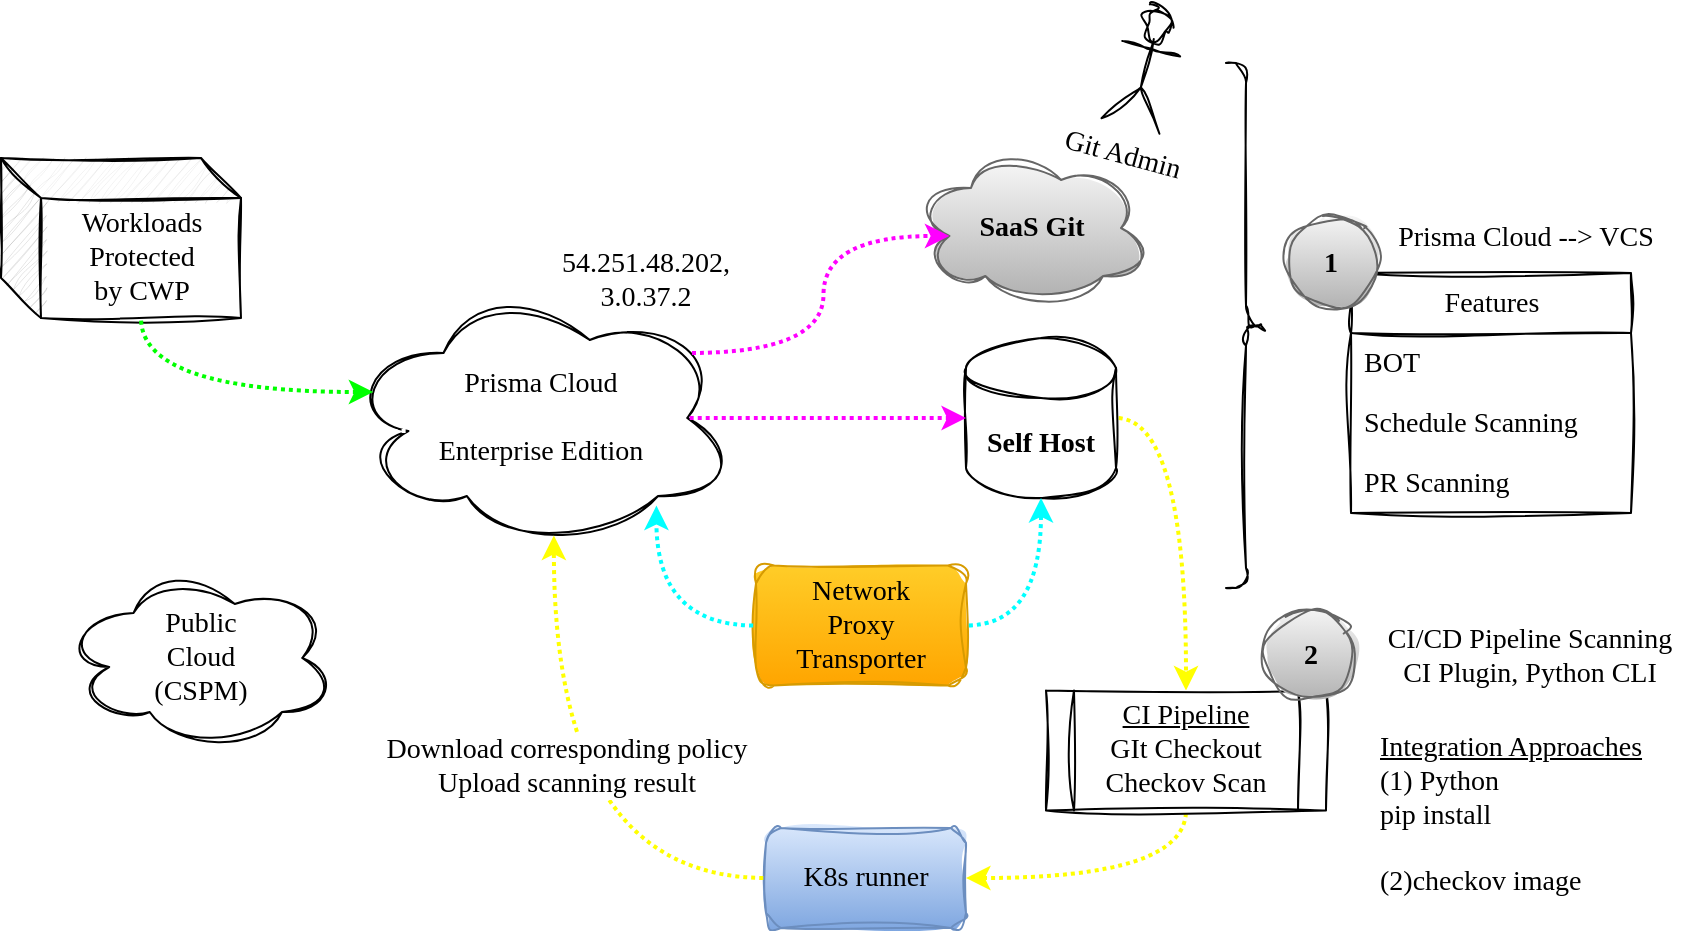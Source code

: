 <mxfile version="24.7.8">
  <diagram name="Page-1" id="Cf96VfZsJOUyNksSCbDR">
    <mxGraphModel dx="989" dy="1759" grid="1" gridSize="10" guides="1" tooltips="1" connect="1" arrows="1" fold="1" page="1" pageScale="1" pageWidth="850" pageHeight="1100" math="0" shadow="0">
      <root>
        <mxCell id="0" />
        <mxCell id="1" parent="0" />
        <mxCell id="gZAkS-AGusxoyFhxjlCA-1" value="Prisma Cloud&lt;br style=&quot;font-size: 14px;&quot;&gt;&lt;br style=&quot;font-size: 14px;&quot;&gt;Enterprise Edition" style="ellipse;shape=cloud;whiteSpace=wrap;html=1;fontFamily=Gloria Hallelujah;fontSource=https%3A%2F%2Ffonts.googleapis.com%2Fcss%3Ffamily%3DGloria%2BHallelujah;sketch=1;curveFitting=1;jiggle=2;fontSize=14;" vertex="1" parent="1">
          <mxGeometry x="300" y="140" width="195" height="130" as="geometry" />
        </mxCell>
        <mxCell id="gZAkS-AGusxoyFhxjlCA-2" value="Public&lt;div style=&quot;font-size: 14px;&quot;&gt;Cloud&lt;/div&gt;&lt;div style=&quot;font-size: 14px;&quot;&gt;(CSPM)&lt;/div&gt;" style="ellipse;shape=cloud;whiteSpace=wrap;html=1;fontFamily=Gloria Hallelujah;fontSource=https%3A%2F%2Ffonts.googleapis.com%2Fcss%3Ffamily%3DGloria%2BHallelujah;sketch=1;curveFitting=1;jiggle=2;fontSize=14;" vertex="1" parent="1">
          <mxGeometry x="160" y="280" width="135" height="90" as="geometry" />
        </mxCell>
        <mxCell id="gZAkS-AGusxoyFhxjlCA-3" style="edgeStyle=orthogonalEdgeStyle;rounded=0;orthogonalLoop=1;jettySize=auto;html=1;exitX=0.16;exitY=0.55;exitDx=0;exitDy=0;exitPerimeter=0;fontFamily=Gloria Hallelujah;fontSource=https%3A%2F%2Ffonts.googleapis.com%2Fcss%3Ffamily%3DGloria%2BHallelujah;fontSize=14;fontColor=default;curved=1;flowAnimation=1;strokeColor=#FFFFFF;strokeWidth=2;dashed=1;dashPattern=1 1;" edge="1" parent="1" source="gZAkS-AGusxoyFhxjlCA-1" target="gZAkS-AGusxoyFhxjlCA-2">
          <mxGeometry relative="1" as="geometry" />
        </mxCell>
        <mxCell id="gZAkS-AGusxoyFhxjlCA-24" style="edgeStyle=orthogonalEdgeStyle;shape=connector;curved=1;rounded=0;orthogonalLoop=1;jettySize=auto;html=1;dashed=1;dashPattern=1 1;strokeColor=#FFFF00;strokeWidth=2;align=center;verticalAlign=middle;fontFamily=Gloria Hallelujah;fontSource=https%3A%2F%2Ffonts.googleapis.com%2Fcss%3Ffamily%3DGloria%2BHallelujah;fontSize=14;fontColor=default;labelBackgroundColor=default;endArrow=classic;flowAnimation=1;exitX=1;exitY=0.5;exitDx=0;exitDy=0;exitPerimeter=0;" edge="1" parent="1" source="gZAkS-AGusxoyFhxjlCA-4" target="gZAkS-AGusxoyFhxjlCA-23">
          <mxGeometry relative="1" as="geometry" />
        </mxCell>
        <mxCell id="gZAkS-AGusxoyFhxjlCA-4" value="Self Host" style="shape=cylinder3;whiteSpace=wrap;html=1;boundedLbl=1;backgroundOutline=1;size=15;sketch=1;jiggle=2;curveFitting=1;strokeColor=default;align=center;verticalAlign=middle;fontFamily=Gloria Hallelujah;fontSource=https%3A%2F%2Ffonts.googleapis.com%2Fcss%3Ffamily%3DGloria%2BHallelujah;fontSize=14;fontColor=default;fillColor=default;fontStyle=1" vertex="1" parent="1">
          <mxGeometry x="610" y="165" width="75" height="80" as="geometry" />
        </mxCell>
        <mxCell id="gZAkS-AGusxoyFhxjlCA-6" value="Prisma Cloud --&amp;gt; VCS" style="text;html=1;align=center;verticalAlign=middle;whiteSpace=wrap;rounded=0;fontFamily=Gloria Hallelujah;fontSource=https%3A%2F%2Ffonts.googleapis.com%2Fcss%3Ffamily%3DGloria%2BHallelujah;fontSize=14;fontColor=default;" vertex="1" parent="1">
          <mxGeometry x="815" y="100" width="150" height="30" as="geometry" />
        </mxCell>
        <mxCell id="gZAkS-AGusxoyFhxjlCA-7" value="Features" style="swimlane;fontStyle=0;childLayout=stackLayout;horizontal=1;startSize=30;horizontalStack=0;resizeParent=1;resizeParentMax=0;resizeLast=0;collapsible=1;marginBottom=0;whiteSpace=wrap;html=1;sketch=1;jiggle=2;curveFitting=1;strokeColor=default;align=center;verticalAlign=middle;fontFamily=Gloria Hallelujah;fontSource=https%3A%2F%2Ffonts.googleapis.com%2Fcss%3Ffamily%3DGloria%2BHallelujah;fontSize=14;fontColor=default;fillColor=default;" vertex="1" parent="1">
          <mxGeometry x="802.5" y="132.5" width="140" height="120" as="geometry" />
        </mxCell>
        <mxCell id="gZAkS-AGusxoyFhxjlCA-10" value="BOT" style="text;strokeColor=none;fillColor=none;align=left;verticalAlign=middle;spacingLeft=4;spacingRight=4;overflow=hidden;points=[[0,0.5],[1,0.5]];portConstraint=eastwest;rotatable=0;whiteSpace=wrap;html=1;fontFamily=Gloria Hallelujah;fontSource=https%3A%2F%2Ffonts.googleapis.com%2Fcss%3Ffamily%3DGloria%2BHallelujah;fontSize=14;fontColor=default;" vertex="1" parent="gZAkS-AGusxoyFhxjlCA-7">
          <mxGeometry y="30" width="140" height="30" as="geometry" />
        </mxCell>
        <mxCell id="gZAkS-AGusxoyFhxjlCA-8" value="Schedule Scanning" style="text;strokeColor=none;fillColor=none;align=left;verticalAlign=middle;spacingLeft=4;spacingRight=4;overflow=hidden;points=[[0,0.5],[1,0.5]];portConstraint=eastwest;rotatable=0;whiteSpace=wrap;html=1;fontFamily=Gloria Hallelujah;fontSource=https%3A%2F%2Ffonts.googleapis.com%2Fcss%3Ffamily%3DGloria%2BHallelujah;fontSize=14;fontColor=default;" vertex="1" parent="gZAkS-AGusxoyFhxjlCA-7">
          <mxGeometry y="60" width="140" height="30" as="geometry" />
        </mxCell>
        <mxCell id="gZAkS-AGusxoyFhxjlCA-9" value="PR Scanning" style="text;strokeColor=none;fillColor=none;align=left;verticalAlign=middle;spacingLeft=4;spacingRight=4;overflow=hidden;points=[[0,0.5],[1,0.5]];portConstraint=eastwest;rotatable=0;whiteSpace=wrap;html=1;fontFamily=Gloria Hallelujah;fontSource=https%3A%2F%2Ffonts.googleapis.com%2Fcss%3Ffamily%3DGloria%2BHallelujah;fontSize=14;fontColor=default;" vertex="1" parent="gZAkS-AGusxoyFhxjlCA-7">
          <mxGeometry y="90" width="140" height="30" as="geometry" />
        </mxCell>
        <mxCell id="gZAkS-AGusxoyFhxjlCA-11" value="SaaS Git" style="ellipse;shape=cloud;whiteSpace=wrap;html=1;sketch=1;jiggle=2;curveFitting=1;strokeColor=#666666;align=center;verticalAlign=middle;fontFamily=Gloria Hallelujah;fontSource=https%3A%2F%2Ffonts.googleapis.com%2Fcss%3Ffamily%3DGloria%2BHallelujah;fontSize=14;fillColor=#f5f5f5;gradientColor=#b3b3b3;fontColor=#000000;fontStyle=1" vertex="1" parent="1">
          <mxGeometry x="582.5" y="70" width="120" height="80" as="geometry" />
        </mxCell>
        <mxCell id="gZAkS-AGusxoyFhxjlCA-12" style="edgeStyle=orthogonalEdgeStyle;shape=connector;curved=1;rounded=0;orthogonalLoop=1;jettySize=auto;html=1;exitX=0.88;exitY=0.25;exitDx=0;exitDy=0;exitPerimeter=0;entryX=0.16;entryY=0.55;entryDx=0;entryDy=0;entryPerimeter=0;dashed=1;dashPattern=1 1;strokeColor=#FF00FF;strokeWidth=2;align=center;verticalAlign=middle;fontFamily=Gloria Hallelujah;fontSource=https%3A%2F%2Ffonts.googleapis.com%2Fcss%3Ffamily%3DGloria%2BHallelujah;fontSize=14;fontColor=default;labelBackgroundColor=default;endArrow=classic;flowAnimation=1;" edge="1" parent="1" source="gZAkS-AGusxoyFhxjlCA-1" target="gZAkS-AGusxoyFhxjlCA-11">
          <mxGeometry relative="1" as="geometry" />
        </mxCell>
        <mxCell id="gZAkS-AGusxoyFhxjlCA-13" value="&#xa;&lt;span style=&quot;font-size: 14px; font-style: normal; font-variant-ligatures: normal; font-variant-caps: normal; font-weight: 400; letter-spacing: normal; orphans: 2; text-align: start; text-indent: 0px; text-transform: none; widows: 2; word-spacing: 0px; -webkit-text-stroke-width: 0px; white-space: normal; text-decoration-thickness: initial; text-decoration-style: initial; text-decoration-color: initial; float: none; display: inline !important;&quot;&gt;54.251.48.202, 3.0.37.2&lt;/span&gt;&#xa;&#xa;" style="text;html=1;align=center;verticalAlign=middle;whiteSpace=wrap;rounded=0;fontFamily=Gloria Hallelujah;fontSource=https%3A%2F%2Ffonts.googleapis.com%2Fcss%3Ffamily%3DGloria%2BHallelujah;fontSize=14;fontColor=default;labelBackgroundColor=none;" vertex="1" parent="1">
          <mxGeometry x="420" y="130" width="60" height="30" as="geometry" />
        </mxCell>
        <mxCell id="gZAkS-AGusxoyFhxjlCA-14" value="Git Admin" style="shape=umlActor;verticalLabelPosition=bottom;verticalAlign=top;html=1;outlineConnect=0;sketch=1;jiggle=2;curveFitting=1;strokeColor=default;align=center;fontFamily=Gloria Hallelujah;fontSource=https%3A%2F%2Ffonts.googleapis.com%2Fcss%3Ffamily%3DGloria%2BHallelujah;fontSize=14;fontColor=default;labelBackgroundColor=default;fillColor=default;rotation=15;" vertex="1" parent="1">
          <mxGeometry x="685" width="30" height="60" as="geometry" />
        </mxCell>
        <mxCell id="gZAkS-AGusxoyFhxjlCA-15" style="edgeStyle=orthogonalEdgeStyle;shape=connector;curved=1;rounded=0;orthogonalLoop=1;jettySize=auto;html=1;exitX=0.875;exitY=0.5;exitDx=0;exitDy=0;exitPerimeter=0;entryX=0;entryY=0.5;entryDx=0;entryDy=0;entryPerimeter=0;dashed=1;dashPattern=1 1;strokeColor=#FF00FF;strokeWidth=2;align=center;verticalAlign=middle;fontFamily=Gloria Hallelujah;fontSource=https%3A%2F%2Ffonts.googleapis.com%2Fcss%3Ffamily%3DGloria%2BHallelujah;fontSize=14;fontColor=default;labelBackgroundColor=default;endArrow=classic;flowAnimation=1;" edge="1" parent="1" source="gZAkS-AGusxoyFhxjlCA-1" target="gZAkS-AGusxoyFhxjlCA-4">
          <mxGeometry relative="1" as="geometry">
            <mxPoint x="482" y="183" as="sourcePoint" />
            <mxPoint x="612" y="124" as="targetPoint" />
          </mxGeometry>
        </mxCell>
        <mxCell id="gZAkS-AGusxoyFhxjlCA-17" value="Network&lt;div style=&quot;font-size: 14px;&quot;&gt;Proxy&lt;br style=&quot;font-size: 14px;&quot;&gt;Transporter&lt;/div&gt;" style="rounded=1;whiteSpace=wrap;html=1;sketch=1;jiggle=2;curveFitting=1;strokeColor=#d79b00;align=center;verticalAlign=middle;fontFamily=Gloria Hallelujah;fontSource=https%3A%2F%2Ffonts.googleapis.com%2Fcss%3Ffamily%3DGloria%2BHallelujah;fontSize=14;labelBackgroundColor=none;fillColor=#ffcd28;gradientColor=#ffa500;fontColor=#000000;" vertex="1" parent="1">
          <mxGeometry x="505" y="278.75" width="105" height="60" as="geometry" />
        </mxCell>
        <mxCell id="gZAkS-AGusxoyFhxjlCA-18" style="edgeStyle=orthogonalEdgeStyle;shape=connector;curved=1;rounded=0;orthogonalLoop=1;jettySize=auto;html=1;exitX=1;exitY=0.5;exitDx=0;exitDy=0;entryX=0.5;entryY=1;entryDx=0;entryDy=0;entryPerimeter=0;dashed=1;dashPattern=1 1;strokeColor=#00FFFF;strokeWidth=2;align=center;verticalAlign=middle;fontFamily=Gloria Hallelujah;fontSource=https%3A%2F%2Ffonts.googleapis.com%2Fcss%3Ffamily%3DGloria%2BHallelujah;fontSize=14;fontColor=default;labelBackgroundColor=default;endArrow=classic;flowAnimation=1;" edge="1" parent="1" source="gZAkS-AGusxoyFhxjlCA-17" target="gZAkS-AGusxoyFhxjlCA-4">
          <mxGeometry relative="1" as="geometry" />
        </mxCell>
        <mxCell id="gZAkS-AGusxoyFhxjlCA-20" style="edgeStyle=orthogonalEdgeStyle;shape=connector;curved=1;rounded=0;orthogonalLoop=1;jettySize=auto;html=1;entryX=0.796;entryY=0.837;entryDx=0;entryDy=0;entryPerimeter=0;dashed=1;dashPattern=1 1;strokeColor=#00FFFF;strokeWidth=2;align=center;verticalAlign=middle;fontFamily=Gloria Hallelujah;fontSource=https%3A%2F%2Ffonts.googleapis.com%2Fcss%3Ffamily%3DGloria%2BHallelujah;fontSize=14;fontColor=default;labelBackgroundColor=default;endArrow=classic;flowAnimation=1;" edge="1" parent="1" source="gZAkS-AGusxoyFhxjlCA-17" target="gZAkS-AGusxoyFhxjlCA-1">
          <mxGeometry relative="1" as="geometry" />
        </mxCell>
        <mxCell id="gZAkS-AGusxoyFhxjlCA-28" style="edgeStyle=orthogonalEdgeStyle;shape=connector;curved=1;rounded=0;orthogonalLoop=1;jettySize=auto;html=1;exitX=0.5;exitY=1;exitDx=0;exitDy=0;entryX=1;entryY=0.5;entryDx=0;entryDy=0;dashed=1;dashPattern=1 1;strokeColor=#FFFF00;strokeWidth=2;align=center;verticalAlign=middle;fontFamily=Gloria Hallelujah;fontSource=https%3A%2F%2Ffonts.googleapis.com%2Fcss%3Ffamily%3DGloria%2BHallelujah;fontSize=14;fontColor=default;labelBackgroundColor=default;endArrow=classic;flowAnimation=1;" edge="1" parent="1" source="gZAkS-AGusxoyFhxjlCA-23" target="gZAkS-AGusxoyFhxjlCA-27">
          <mxGeometry relative="1" as="geometry" />
        </mxCell>
        <mxCell id="gZAkS-AGusxoyFhxjlCA-23" value="&lt;u&gt;CI Pipeline&lt;br&gt;&lt;/u&gt;GIt Checkout&lt;div style=&quot;font-size: 14px;&quot;&gt;Checkov Scan&lt;/div&gt;" style="shape=process;whiteSpace=wrap;html=1;backgroundOutline=1;sketch=1;jiggle=2;curveFitting=1;strokeColor=default;align=center;verticalAlign=middle;fontFamily=Gloria Hallelujah;fontSource=https%3A%2F%2Ffonts.googleapis.com%2Fcss%3Ffamily%3DGloria%2BHallelujah;fontSize=14;fontColor=default;labelBackgroundColor=default;fillColor=default;" vertex="1" parent="1">
          <mxGeometry x="650" y="341.25" width="140" height="60" as="geometry" />
        </mxCell>
        <mxCell id="gZAkS-AGusxoyFhxjlCA-27" value="K8s runner" style="rounded=1;whiteSpace=wrap;html=1;sketch=1;jiggle=2;curveFitting=1;strokeColor=#6c8ebf;align=center;verticalAlign=middle;fontFamily=Gloria Hallelujah;fontSource=https%3A%2F%2Ffonts.googleapis.com%2Fcss%3Ffamily%3DGloria%2BHallelujah;fontSize=14;labelBackgroundColor=none;fillColor=#dae8fc;gradientColor=#7ea6e0;fontColor=#000000;" vertex="1" parent="1">
          <mxGeometry x="510" y="410" width="100" height="50" as="geometry" />
        </mxCell>
        <mxCell id="gZAkS-AGusxoyFhxjlCA-29" value="&lt;br style=&quot;font-size: 14px;&quot;&gt;&lt;u style=&quot;font-size: 14px;&quot;&gt;Integration Approaches&lt;br style=&quot;font-size: 14px;&quot;&gt;&lt;/u&gt;(1) Python&lt;br style=&quot;font-size: 14px;&quot;&gt;pip install&lt;br style=&quot;font-size: 14px;&quot;&gt;&lt;br style=&quot;font-size: 14px;&quot;&gt;(2)checkov image" style="text;html=1;align=left;verticalAlign=middle;whiteSpace=wrap;rounded=0;fontFamily=Gloria Hallelujah;fontSource=https%3A%2F%2Ffonts.googleapis.com%2Fcss%3Ffamily%3DGloria%2BHallelujah;fontSize=14;fontColor=default;labelBackgroundColor=default;" vertex="1" parent="1">
          <mxGeometry x="815" y="370" width="150" height="50" as="geometry" />
        </mxCell>
        <mxCell id="gZAkS-AGusxoyFhxjlCA-30" value="Download corresponding policy&lt;br style=&quot;font-size: 14px;&quot;&gt;Upload scanning result" style="edgeStyle=orthogonalEdgeStyle;shape=connector;curved=1;rounded=0;orthogonalLoop=1;jettySize=auto;html=1;exitX=0;exitY=0.5;exitDx=0;exitDy=0;entryX=0.533;entryY=0.952;entryDx=0;entryDy=0;entryPerimeter=0;dashed=1;dashPattern=1 1;strokeColor=#FFFF00;strokeWidth=2;align=center;verticalAlign=middle;fontFamily=Gloria Hallelujah;fontSource=https%3A%2F%2Ffonts.googleapis.com%2Fcss%3Ffamily%3DGloria%2BHallelujah;fontSize=14;fontColor=default;labelBackgroundColor=default;endArrow=classic;flowAnimation=1;" edge="1" parent="1" source="gZAkS-AGusxoyFhxjlCA-27" target="gZAkS-AGusxoyFhxjlCA-1">
          <mxGeometry x="0.172" y="-6" relative="1" as="geometry">
            <mxPoint as="offset" />
          </mxGeometry>
        </mxCell>
        <mxCell id="gZAkS-AGusxoyFhxjlCA-21" value="2" style="ellipse;whiteSpace=wrap;html=1;aspect=fixed;sketch=1;jiggle=2;curveFitting=1;strokeColor=#666666;align=center;verticalAlign=middle;fontFamily=Gloria Hallelujah;fontSource=https%3A%2F%2Ffonts.googleapis.com%2Fcss%3Ffamily%3DGloria%2BHallelujah;fontSize=14;fillColor=#f5f5f5;gradientColor=#b3b3b3;fontColor=#000000;fontStyle=1" vertex="1" parent="1">
          <mxGeometry x="760" y="301.25" width="45" height="45" as="geometry" />
        </mxCell>
        <mxCell id="gZAkS-AGusxoyFhxjlCA-22" value="CI/CD Pipeline Scanning&lt;div style=&quot;font-size: 14px;&quot;&gt;CI Plugin, Python CLI&lt;/div&gt;" style="text;html=1;align=center;verticalAlign=middle;whiteSpace=wrap;rounded=0;fontFamily=Gloria Hallelujah;fontSource=https%3A%2F%2Ffonts.googleapis.com%2Fcss%3Ffamily%3DGloria%2BHallelujah;fontSize=14;fontColor=default;" vertex="1" parent="1">
          <mxGeometry x="802.5" y="308.75" width="177.5" height="30" as="geometry" />
        </mxCell>
        <mxCell id="gZAkS-AGusxoyFhxjlCA-31" value="" style="shape=curlyBracket;whiteSpace=wrap;html=1;rounded=1;flipH=1;labelPosition=right;verticalLabelPosition=middle;align=left;verticalAlign=middle;sketch=1;jiggle=2;curveFitting=1;strokeColor=default;fontFamily=Gloria Hallelujah;fontSource=https%3A%2F%2Ffonts.googleapis.com%2Fcss%3Ffamily%3DGloria%2BHallelujah;fontSize=14;fontColor=default;labelBackgroundColor=default;fillColor=default;" vertex="1" parent="1">
          <mxGeometry x="740" y="27.5" width="20" height="262.5" as="geometry" />
        </mxCell>
        <mxCell id="gZAkS-AGusxoyFhxjlCA-5" value="1" style="ellipse;whiteSpace=wrap;html=1;aspect=fixed;sketch=1;jiggle=2;curveFitting=1;strokeColor=#666666;align=center;verticalAlign=middle;fontFamily=Gloria Hallelujah;fontSource=https%3A%2F%2Ffonts.googleapis.com%2Fcss%3Ffamily%3DGloria%2BHallelujah;fontSize=14;fillColor=#f5f5f5;gradientColor=#b3b3b3;fontColor=#000000;fontStyle=1" vertex="1" parent="1">
          <mxGeometry x="770" y="105" width="45" height="45" as="geometry" />
        </mxCell>
        <mxCell id="gZAkS-AGusxoyFhxjlCA-32" value="Workloads&lt;div style=&quot;font-size: 14px;&quot;&gt;Protected&lt;/div&gt;&lt;div style=&quot;font-size: 14px;&quot;&gt;by CWP&lt;/div&gt;" style="shape=cube;whiteSpace=wrap;html=1;boundedLbl=1;backgroundOutline=1;darkOpacity=0.05;darkOpacity2=0.1;sketch=1;jiggle=2;curveFitting=1;strokeColor=default;align=center;verticalAlign=middle;fontFamily=Gloria Hallelujah;fontSource=https%3A%2F%2Ffonts.googleapis.com%2Fcss%3Ffamily%3DGloria%2BHallelujah;fontSize=14;fontColor=default;labelBackgroundColor=default;fillColor=default;" vertex="1" parent="1">
          <mxGeometry x="127.5" y="75" width="120" height="80" as="geometry" />
        </mxCell>
        <mxCell id="gZAkS-AGusxoyFhxjlCA-33" style="edgeStyle=orthogonalEdgeStyle;shape=connector;curved=1;rounded=0;orthogonalLoop=1;jettySize=auto;html=1;entryX=0.07;entryY=0.4;entryDx=0;entryDy=0;entryPerimeter=0;dashed=1;dashPattern=1 1;strokeColor=#00FF00;strokeWidth=2;align=center;verticalAlign=middle;fontFamily=Gloria Hallelujah;fontSource=https%3A%2F%2Ffonts.googleapis.com%2Fcss%3Ffamily%3DGloria%2BHallelujah;fontSize=14;fontColor=default;labelBackgroundColor=default;endArrow=classic;flowAnimation=1;exitX=0;exitY=0;exitDx=70;exitDy=80;exitPerimeter=0;" edge="1" parent="1" source="gZAkS-AGusxoyFhxjlCA-32" target="gZAkS-AGusxoyFhxjlCA-1">
          <mxGeometry relative="1" as="geometry" />
        </mxCell>
      </root>
    </mxGraphModel>
  </diagram>
</mxfile>
